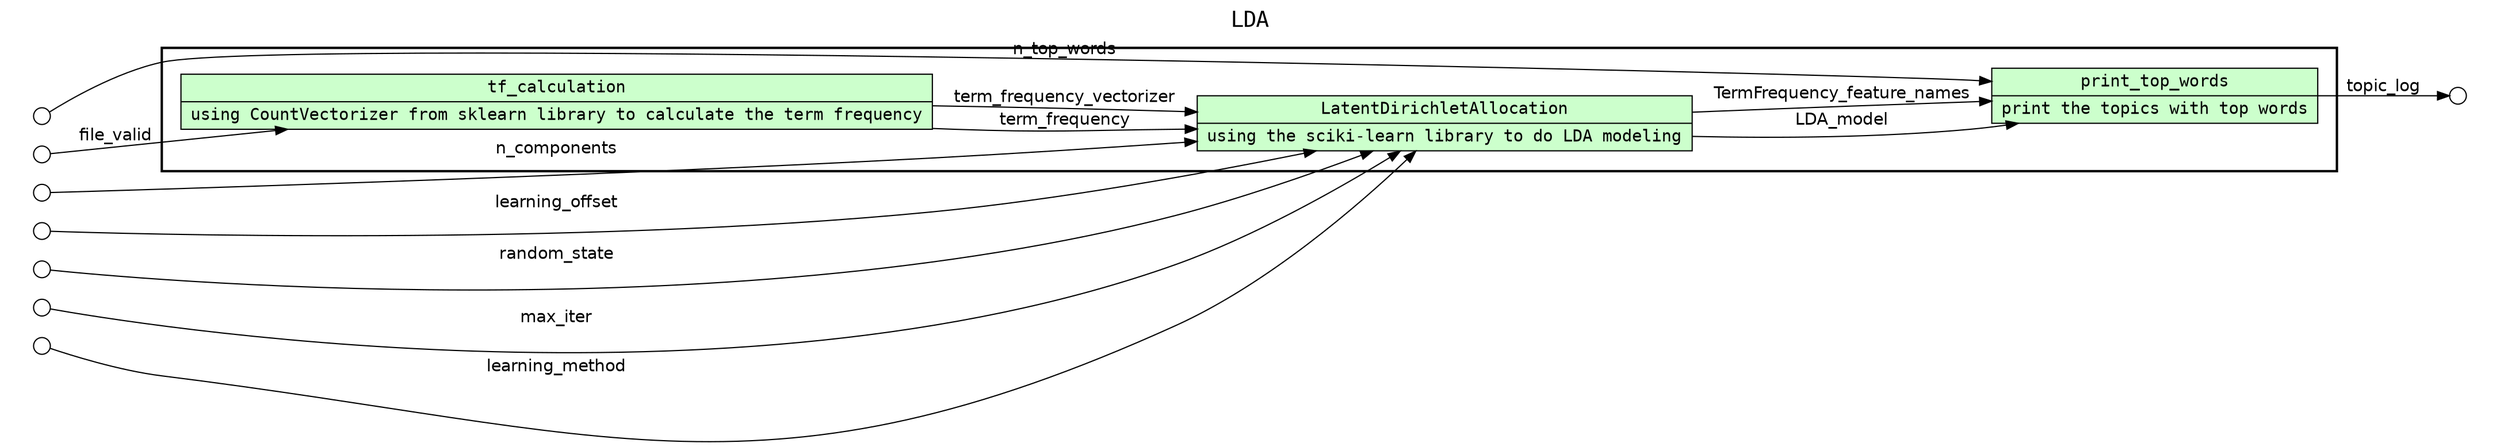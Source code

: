 digraph Workflow {
rankdir=LR
fontname=Courier; fontsize=18; labelloc=t
label=LDA
subgraph cluster_workflow_box_outer { label=""; color=black; penwidth=2
subgraph cluster_workflow_box_inner { label=""; color=white
node[shape=box style=filled fillcolor="#CCFFCC" peripheries=1 fontname=Courier]
tf_calculation [shape=record rankdir=LR label="{{<f0> tf_calculation |<f1> using CountVectorizer from sklearn library to calculate the term frequency}}"];
LatentDirichletAllocation [shape=record rankdir=LR label="{{<f0> LatentDirichletAllocation |<f1> using the sciki-learn library to do LDA modeling}}"];
print_top_words [shape=record rankdir=LR label="{{<f0> print_top_words |<f1> print the topics with top words}}"];
edge[fontname=Helvetica]
tf_calculation -> LatentDirichletAllocation [label=term_frequency]
tf_calculation -> LatentDirichletAllocation [label=term_frequency_vectorizer]
LatentDirichletAllocation -> print_top_words [label=LDA_model]
LatentDirichletAllocation -> print_top_words [label=TermFrequency_feature_names]
}}
subgraph cluster_input_ports_group_outer { label=""; color=white
subgraph cluster_input_ports_group_inner { label=""; color=white
node[shape=circle style=filled fillcolor="#FFFFFF" peripheries=1 fontname=Courier width=0.2]
file_valid_input_port [label=""]
n_components_input_port [label=""]
n_top_words_input_port [label=""]
random_state_input_port [label=""]
max_iter_input_port [label=""]
learning_method_input_port [label=""]
learning_offset_input_port [label=""]
}}
subgraph cluster_output_ports_group_outer { label=""; color=white
subgraph cluster_output_ports_group_inner { label=""; color=white
node[shape=circle style=filled fillcolor="#FFFFFF" peripheries=1 fontname=Courier width=0.2]
topic_log_output_port [label=""]
}}
edge[fontname=Helvetica]
file_valid_input_port -> tf_calculation [label=file_valid]
n_components_input_port -> LatentDirichletAllocation [label=n_components]
max_iter_input_port -> LatentDirichletAllocation [label=max_iter]
learning_method_input_port -> LatentDirichletAllocation [label=learning_method]
learning_offset_input_port -> LatentDirichletAllocation [label=learning_offset]
random_state_input_port -> LatentDirichletAllocation [label=random_state]
n_top_words_input_port -> print_top_words [label=n_top_words]
edge[fontname=Helvetica]
print_top_words -> topic_log_output_port [label=topic_log]
}
